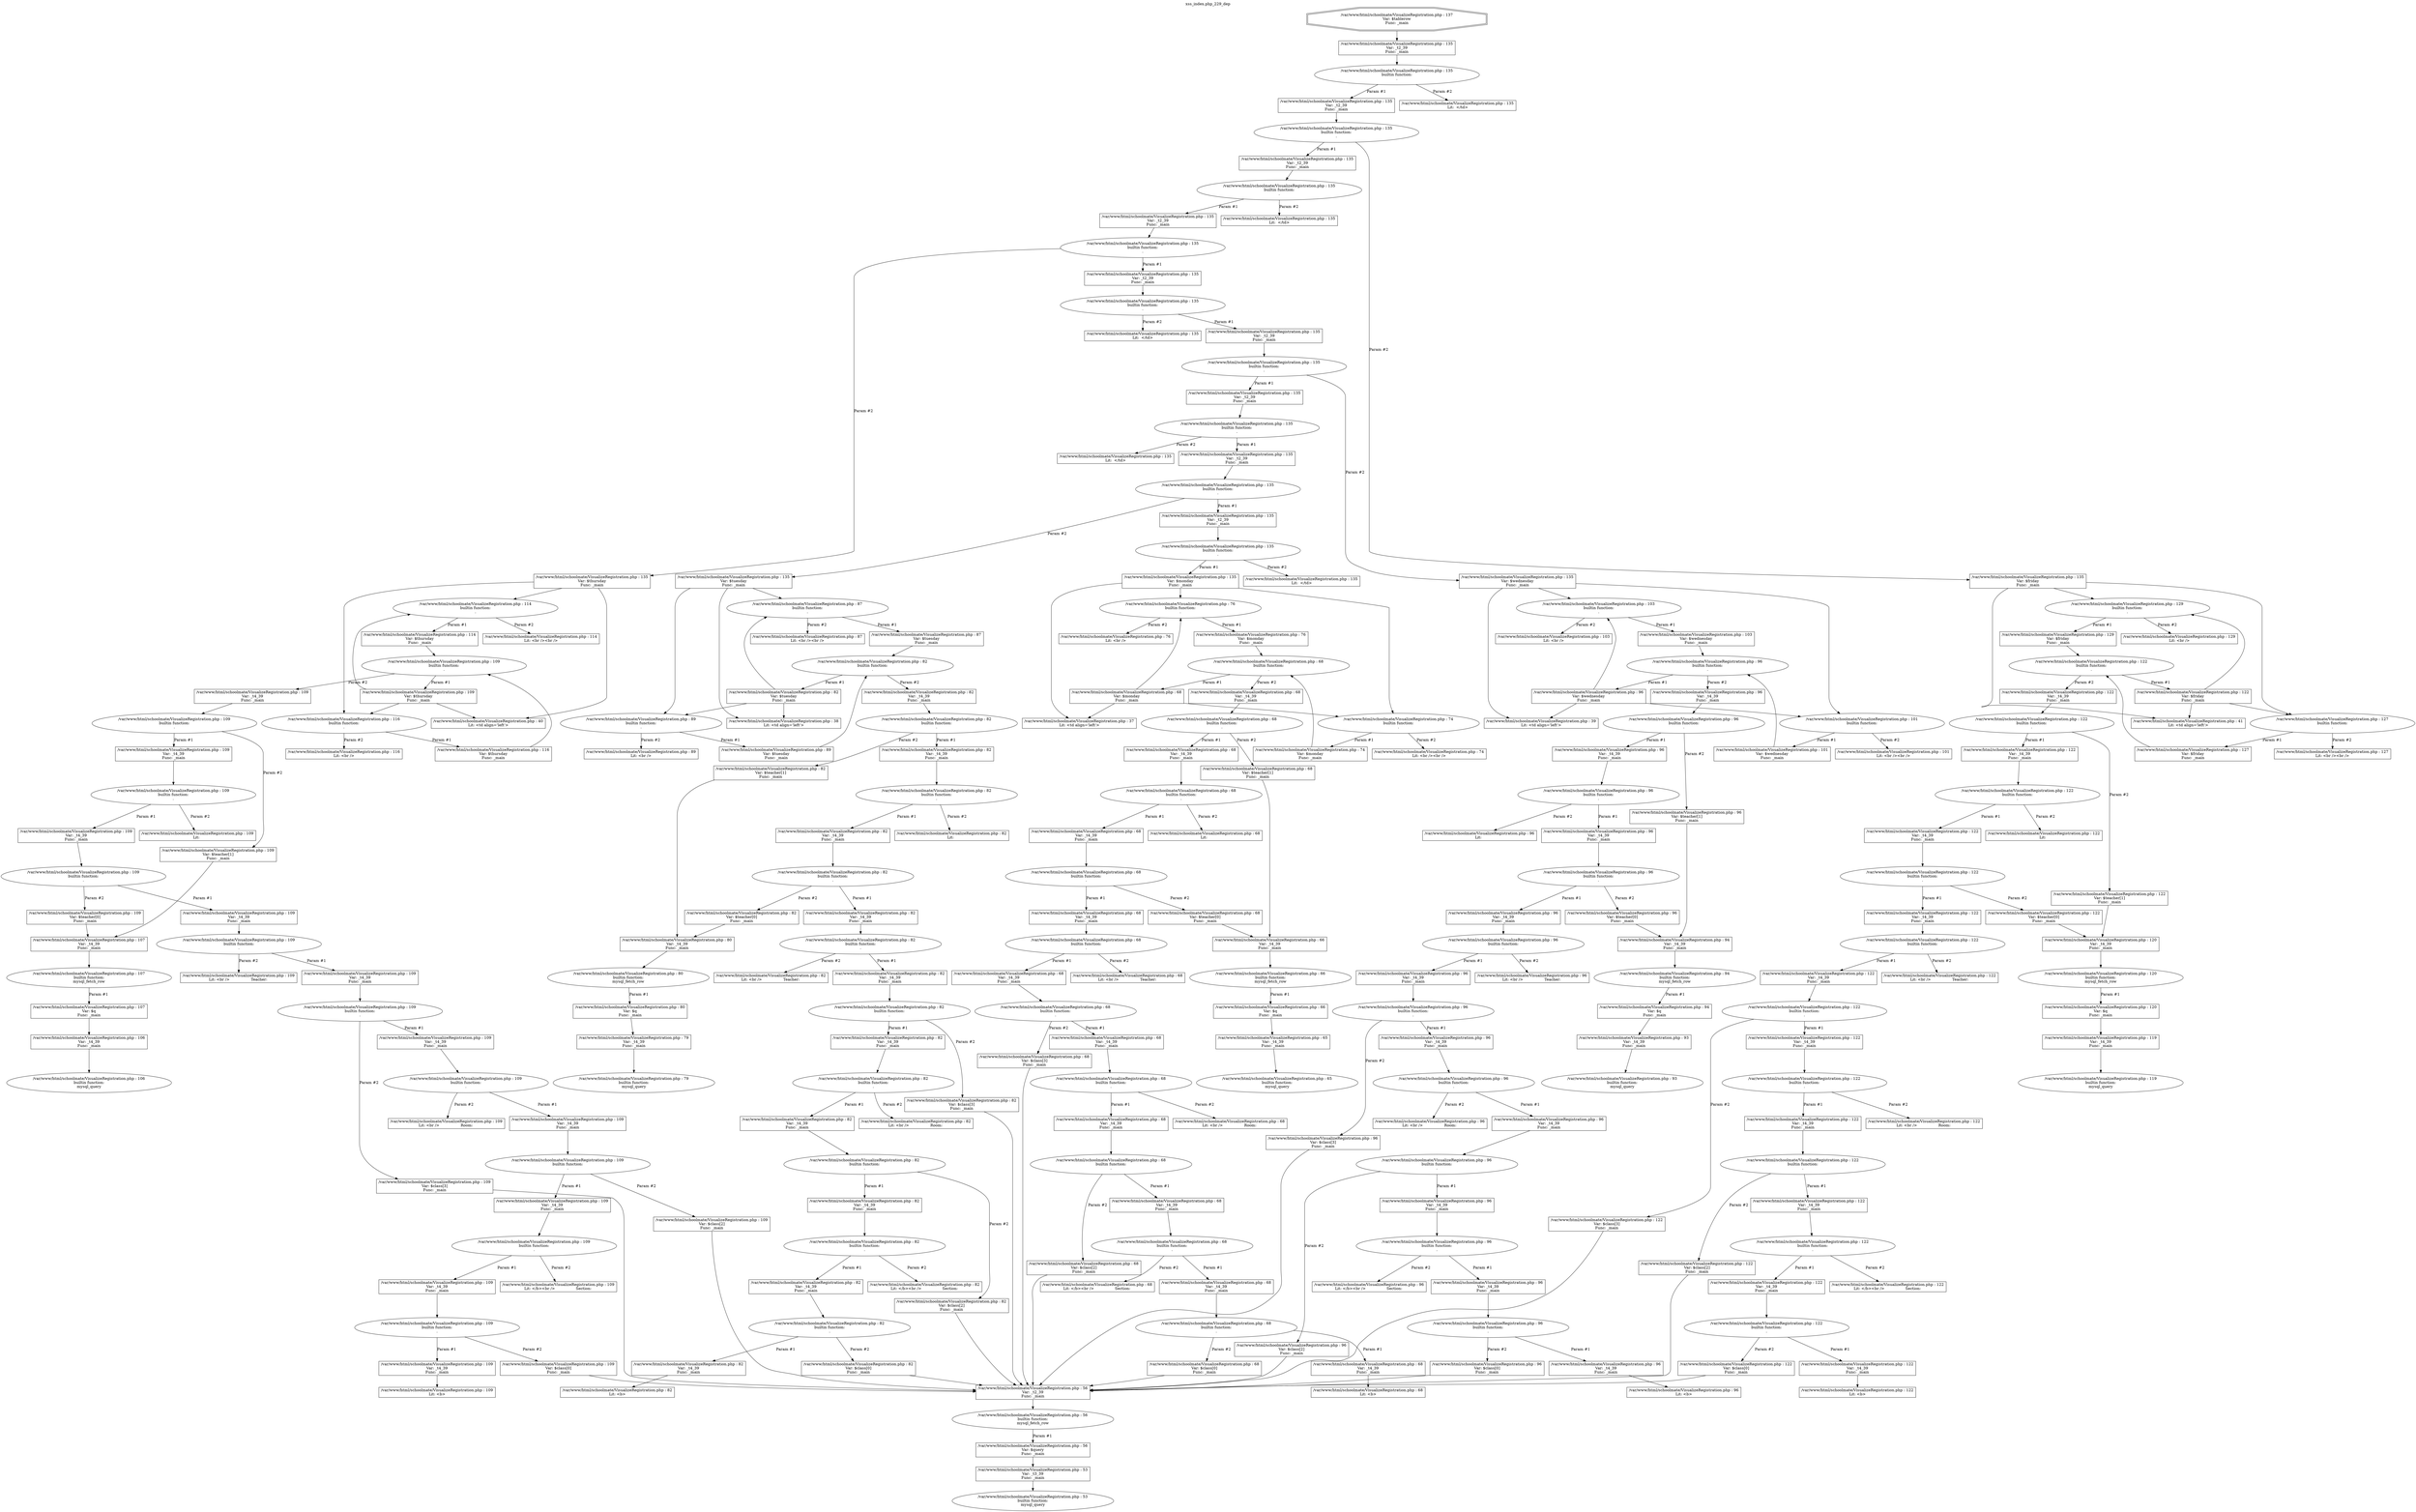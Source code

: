 digraph cfg {
  label="xss_index.php_229_dep";
  labelloc=t;
  n1 [shape=doubleoctagon, label="/var/www/html/schoolmate/VisualizeRegistration.php : 137\nVar: $tablerow\nFunc: _main\n"];
  n2 [shape=box, label="/var/www/html/schoolmate/VisualizeRegistration.php : 135\nVar: _t2_39\nFunc: _main\n"];
  n3 [shape=ellipse, label="/var/www/html/schoolmate/VisualizeRegistration.php : 135\nbuiltin function:\n.\n"];
  n4 [shape=box, label="/var/www/html/schoolmate/VisualizeRegistration.php : 135\nVar: _t2_39\nFunc: _main\n"];
  n5 [shape=ellipse, label="/var/www/html/schoolmate/VisualizeRegistration.php : 135\nbuiltin function:\n.\n"];
  n6 [shape=box, label="/var/www/html/schoolmate/VisualizeRegistration.php : 135\nVar: _t2_39\nFunc: _main\n"];
  n7 [shape=ellipse, label="/var/www/html/schoolmate/VisualizeRegistration.php : 135\nbuiltin function:\n.\n"];
  n8 [shape=box, label="/var/www/html/schoolmate/VisualizeRegistration.php : 135\nVar: _t2_39\nFunc: _main\n"];
  n9 [shape=ellipse, label="/var/www/html/schoolmate/VisualizeRegistration.php : 135\nbuiltin function:\n.\n"];
  n10 [shape=box, label="/var/www/html/schoolmate/VisualizeRegistration.php : 135\nVar: _t2_39\nFunc: _main\n"];
  n11 [shape=ellipse, label="/var/www/html/schoolmate/VisualizeRegistration.php : 135\nbuiltin function:\n.\n"];
  n12 [shape=box, label="/var/www/html/schoolmate/VisualizeRegistration.php : 135\nVar: _t2_39\nFunc: _main\n"];
  n13 [shape=ellipse, label="/var/www/html/schoolmate/VisualizeRegistration.php : 135\nbuiltin function:\n.\n"];
  n14 [shape=box, label="/var/www/html/schoolmate/VisualizeRegistration.php : 135\nVar: _t2_39\nFunc: _main\n"];
  n15 [shape=ellipse, label="/var/www/html/schoolmate/VisualizeRegistration.php : 135\nbuiltin function:\n.\n"];
  n16 [shape=box, label="/var/www/html/schoolmate/VisualizeRegistration.php : 135\nVar: _t2_39\nFunc: _main\n"];
  n17 [shape=ellipse, label="/var/www/html/schoolmate/VisualizeRegistration.php : 135\nbuiltin function:\n.\n"];
  n18 [shape=box, label="/var/www/html/schoolmate/VisualizeRegistration.php : 135\nVar: _t2_39\nFunc: _main\n"];
  n19 [shape=ellipse, label="/var/www/html/schoolmate/VisualizeRegistration.php : 135\nbuiltin function:\n.\n"];
  n20 [shape=box, label="/var/www/html/schoolmate/VisualizeRegistration.php : 135\nVar: $monday\nFunc: _main\n"];
  n21 [shape=ellipse, label="/var/www/html/schoolmate/VisualizeRegistration.php : 76\nbuiltin function:\n.\n"];
  n22 [shape=box, label="/var/www/html/schoolmate/VisualizeRegistration.php : 76\nVar: $monday\nFunc: _main\n"];
  n23 [shape=ellipse, label="/var/www/html/schoolmate/VisualizeRegistration.php : 68\nbuiltin function:\n.\n"];
  n24 [shape=box, label="/var/www/html/schoolmate/VisualizeRegistration.php : 68\nVar: $monday\nFunc: _main\n"];
  n25 [shape=box, label="/var/www/html/schoolmate/VisualizeRegistration.php : 37\nLit: <td align='left'>\n"];
  n26 [shape=ellipse, label="/var/www/html/schoolmate/VisualizeRegistration.php : 74\nbuiltin function:\n.\n"];
  n27 [shape=box, label="/var/www/html/schoolmate/VisualizeRegistration.php : 74\nVar: $monday\nFunc: _main\n"];
  n28 [shape=box, label="/var/www/html/schoolmate/VisualizeRegistration.php : 74\nLit: <br /><br />\n"];
  n29 [shape=box, label="/var/www/html/schoolmate/VisualizeRegistration.php : 68\nVar: _t4_39\nFunc: _main\n"];
  n30 [shape=ellipse, label="/var/www/html/schoolmate/VisualizeRegistration.php : 68\nbuiltin function:\n.\n"];
  n31 [shape=box, label="/var/www/html/schoolmate/VisualizeRegistration.php : 68\nVar: _t4_39\nFunc: _main\n"];
  n32 [shape=ellipse, label="/var/www/html/schoolmate/VisualizeRegistration.php : 68\nbuiltin function:\n.\n"];
  n33 [shape=box, label="/var/www/html/schoolmate/VisualizeRegistration.php : 68\nVar: _t4_39\nFunc: _main\n"];
  n34 [shape=ellipse, label="/var/www/html/schoolmate/VisualizeRegistration.php : 68\nbuiltin function:\n.\n"];
  n35 [shape=box, label="/var/www/html/schoolmate/VisualizeRegistration.php : 68\nVar: _t4_39\nFunc: _main\n"];
  n36 [shape=ellipse, label="/var/www/html/schoolmate/VisualizeRegistration.php : 68\nbuiltin function:\n.\n"];
  n37 [shape=box, label="/var/www/html/schoolmate/VisualizeRegistration.php : 68\nVar: _t4_39\nFunc: _main\n"];
  n38 [shape=ellipse, label="/var/www/html/schoolmate/VisualizeRegistration.php : 68\nbuiltin function:\n.\n"];
  n39 [shape=box, label="/var/www/html/schoolmate/VisualizeRegistration.php : 68\nVar: _t4_39\nFunc: _main\n"];
  n40 [shape=ellipse, label="/var/www/html/schoolmate/VisualizeRegistration.php : 68\nbuiltin function:\n.\n"];
  n41 [shape=box, label="/var/www/html/schoolmate/VisualizeRegistration.php : 68\nVar: _t4_39\nFunc: _main\n"];
  n42 [shape=ellipse, label="/var/www/html/schoolmate/VisualizeRegistration.php : 68\nbuiltin function:\n.\n"];
  n43 [shape=box, label="/var/www/html/schoolmate/VisualizeRegistration.php : 68\nVar: _t4_39\nFunc: _main\n"];
  n44 [shape=ellipse, label="/var/www/html/schoolmate/VisualizeRegistration.php : 68\nbuiltin function:\n.\n"];
  n45 [shape=box, label="/var/www/html/schoolmate/VisualizeRegistration.php : 68\nVar: _t4_39\nFunc: _main\n"];
  n46 [shape=ellipse, label="/var/www/html/schoolmate/VisualizeRegistration.php : 68\nbuiltin function:\n.\n"];
  n47 [shape=box, label="/var/www/html/schoolmate/VisualizeRegistration.php : 68\nVar: _t4_39\nFunc: _main\n"];
  n48 [shape=box, label="/var/www/html/schoolmate/VisualizeRegistration.php : 68\nLit: <b>\n"];
  n49 [shape=box, label="/var/www/html/schoolmate/VisualizeRegistration.php : 68\nVar: $class[0]\nFunc: _main\n"];
  n50 [shape=box, label="/var/www/html/schoolmate/VisualizeRegistration.php : 56\nVar: _t2_39\nFunc: _main\n"];
  n51 [shape=ellipse, label="/var/www/html/schoolmate/VisualizeRegistration.php : 56\nbuiltin function:\nmysql_fetch_row\n"];
  n52 [shape=box, label="/var/www/html/schoolmate/VisualizeRegistration.php : 56\nVar: $query\nFunc: _main\n"];
  n53 [shape=box, label="/var/www/html/schoolmate/VisualizeRegistration.php : 53\nVar: _t3_39\nFunc: _main\n"];
  n54 [shape=ellipse, label="/var/www/html/schoolmate/VisualizeRegistration.php : 53\nbuiltin function:\nmysql_query\n"];
  n55 [shape=box, label="/var/www/html/schoolmate/VisualizeRegistration.php : 68\nLit: </b><br />		   Section: \n"];
  n56 [shape=box, label="/var/www/html/schoolmate/VisualizeRegistration.php : 68\nVar: $class[2]\nFunc: _main\n"];
  n57 [shape=box, label="/var/www/html/schoolmate/VisualizeRegistration.php : 68\nLit: <br />		   Room: \n"];
  n58 [shape=box, label="/var/www/html/schoolmate/VisualizeRegistration.php : 68\nVar: $class[3]\nFunc: _main\n"];
  n59 [shape=box, label="/var/www/html/schoolmate/VisualizeRegistration.php : 68\nLit: <br />		   Teacher: \n"];
  n60 [shape=box, label="/var/www/html/schoolmate/VisualizeRegistration.php : 68\nVar: $teacher[0]\nFunc: _main\n"];
  n61 [shape=box, label="/var/www/html/schoolmate/VisualizeRegistration.php : 66\nVar: _t4_39\nFunc: _main\n"];
  n62 [shape=ellipse, label="/var/www/html/schoolmate/VisualizeRegistration.php : 66\nbuiltin function:\nmysql_fetch_row\n"];
  n63 [shape=box, label="/var/www/html/schoolmate/VisualizeRegistration.php : 66\nVar: $q\nFunc: _main\n"];
  n64 [shape=box, label="/var/www/html/schoolmate/VisualizeRegistration.php : 65\nVar: _t4_39\nFunc: _main\n"];
  n65 [shape=ellipse, label="/var/www/html/schoolmate/VisualizeRegistration.php : 65\nbuiltin function:\nmysql_query\n"];
  n66 [shape=box, label="/var/www/html/schoolmate/VisualizeRegistration.php : 68\nLit:  \n"];
  n67 [shape=box, label="/var/www/html/schoolmate/VisualizeRegistration.php : 68\nVar: $teacher[1]\nFunc: _main\n"];
  n68 [shape=box, label="/var/www/html/schoolmate/VisualizeRegistration.php : 76\nLit: <br />\n"];
  n69 [shape=box, label="/var/www/html/schoolmate/VisualizeRegistration.php : 135\nLit: &nbsp;</td>\n"];
  n70 [shape=box, label="/var/www/html/schoolmate/VisualizeRegistration.php : 135\nVar: $tuesday\nFunc: _main\n"];
  n71 [shape=box, label="/var/www/html/schoolmate/VisualizeRegistration.php : 38\nLit: <td align='left'>\n"];
  n72 [shape=ellipse, label="/var/www/html/schoolmate/VisualizeRegistration.php : 87\nbuiltin function:\n.\n"];
  n73 [shape=box, label="/var/www/html/schoolmate/VisualizeRegistration.php : 87\nVar: $tuesday\nFunc: _main\n"];
  n74 [shape=ellipse, label="/var/www/html/schoolmate/VisualizeRegistration.php : 82\nbuiltin function:\n.\n"];
  n75 [shape=box, label="/var/www/html/schoolmate/VisualizeRegistration.php : 82\nVar: $tuesday\nFunc: _main\n"];
  n76 [shape=ellipse, label="/var/www/html/schoolmate/VisualizeRegistration.php : 89\nbuiltin function:\n.\n"];
  n77 [shape=box, label="/var/www/html/schoolmate/VisualizeRegistration.php : 89\nVar: $tuesday\nFunc: _main\n"];
  n78 [shape=box, label="/var/www/html/schoolmate/VisualizeRegistration.php : 89\nLit: <br />\n"];
  n79 [shape=box, label="/var/www/html/schoolmate/VisualizeRegistration.php : 82\nVar: _t4_39\nFunc: _main\n"];
  n80 [shape=ellipse, label="/var/www/html/schoolmate/VisualizeRegistration.php : 82\nbuiltin function:\n.\n"];
  n81 [shape=box, label="/var/www/html/schoolmate/VisualizeRegistration.php : 82\nVar: _t4_39\nFunc: _main\n"];
  n82 [shape=ellipse, label="/var/www/html/schoolmate/VisualizeRegistration.php : 82\nbuiltin function:\n.\n"];
  n83 [shape=box, label="/var/www/html/schoolmate/VisualizeRegistration.php : 82\nVar: _t4_39\nFunc: _main\n"];
  n84 [shape=ellipse, label="/var/www/html/schoolmate/VisualizeRegistration.php : 82\nbuiltin function:\n.\n"];
  n85 [shape=box, label="/var/www/html/schoolmate/VisualizeRegistration.php : 82\nVar: _t4_39\nFunc: _main\n"];
  n86 [shape=ellipse, label="/var/www/html/schoolmate/VisualizeRegistration.php : 82\nbuiltin function:\n.\n"];
  n87 [shape=box, label="/var/www/html/schoolmate/VisualizeRegistration.php : 82\nVar: _t4_39\nFunc: _main\n"];
  n88 [shape=ellipse, label="/var/www/html/schoolmate/VisualizeRegistration.php : 82\nbuiltin function:\n.\n"];
  n89 [shape=box, label="/var/www/html/schoolmate/VisualizeRegistration.php : 82\nVar: _t4_39\nFunc: _main\n"];
  n90 [shape=ellipse, label="/var/www/html/schoolmate/VisualizeRegistration.php : 82\nbuiltin function:\n.\n"];
  n91 [shape=box, label="/var/www/html/schoolmate/VisualizeRegistration.php : 82\nVar: _t4_39\nFunc: _main\n"];
  n92 [shape=ellipse, label="/var/www/html/schoolmate/VisualizeRegistration.php : 82\nbuiltin function:\n.\n"];
  n93 [shape=box, label="/var/www/html/schoolmate/VisualizeRegistration.php : 82\nVar: _t4_39\nFunc: _main\n"];
  n94 [shape=ellipse, label="/var/www/html/schoolmate/VisualizeRegistration.php : 82\nbuiltin function:\n.\n"];
  n95 [shape=box, label="/var/www/html/schoolmate/VisualizeRegistration.php : 82\nVar: _t4_39\nFunc: _main\n"];
  n96 [shape=ellipse, label="/var/www/html/schoolmate/VisualizeRegistration.php : 82\nbuiltin function:\n.\n"];
  n97 [shape=box, label="/var/www/html/schoolmate/VisualizeRegistration.php : 82\nVar: _t4_39\nFunc: _main\n"];
  n98 [shape=box, label="/var/www/html/schoolmate/VisualizeRegistration.php : 82\nLit: <b>\n"];
  n99 [shape=box, label="/var/www/html/schoolmate/VisualizeRegistration.php : 82\nVar: $class[0]\nFunc: _main\n"];
  n100 [shape=box, label="/var/www/html/schoolmate/VisualizeRegistration.php : 82\nLit: </b><br />		   Section: \n"];
  n101 [shape=box, label="/var/www/html/schoolmate/VisualizeRegistration.php : 82\nVar: $class[2]\nFunc: _main\n"];
  n102 [shape=box, label="/var/www/html/schoolmate/VisualizeRegistration.php : 82\nLit: <br />		   Room: \n"];
  n103 [shape=box, label="/var/www/html/schoolmate/VisualizeRegistration.php : 82\nVar: $class[3]\nFunc: _main\n"];
  n104 [shape=box, label="/var/www/html/schoolmate/VisualizeRegistration.php : 82\nLit: <br />		   Teacher: \n"];
  n105 [shape=box, label="/var/www/html/schoolmate/VisualizeRegistration.php : 82\nVar: $teacher[0]\nFunc: _main\n"];
  n106 [shape=box, label="/var/www/html/schoolmate/VisualizeRegistration.php : 80\nVar: _t4_39\nFunc: _main\n"];
  n107 [shape=ellipse, label="/var/www/html/schoolmate/VisualizeRegistration.php : 80\nbuiltin function:\nmysql_fetch_row\n"];
  n108 [shape=box, label="/var/www/html/schoolmate/VisualizeRegistration.php : 80\nVar: $q\nFunc: _main\n"];
  n109 [shape=box, label="/var/www/html/schoolmate/VisualizeRegistration.php : 79\nVar: _t4_39\nFunc: _main\n"];
  n110 [shape=ellipse, label="/var/www/html/schoolmate/VisualizeRegistration.php : 79\nbuiltin function:\nmysql_query\n"];
  n111 [shape=box, label="/var/www/html/schoolmate/VisualizeRegistration.php : 82\nLit:  \n"];
  n112 [shape=box, label="/var/www/html/schoolmate/VisualizeRegistration.php : 82\nVar: $teacher[1]\nFunc: _main\n"];
  n113 [shape=box, label="/var/www/html/schoolmate/VisualizeRegistration.php : 87\nLit: <br /><br />\n"];
  n114 [shape=box, label="/var/www/html/schoolmate/VisualizeRegistration.php : 135\nLit: &nbsp;</td>\n"];
  n115 [shape=box, label="/var/www/html/schoolmate/VisualizeRegistration.php : 135\nVar: $wednesday\nFunc: _main\n"];
  n116 [shape=ellipse, label="/var/www/html/schoolmate/VisualizeRegistration.php : 103\nbuiltin function:\n.\n"];
  n117 [shape=box, label="/var/www/html/schoolmate/VisualizeRegistration.php : 103\nVar: $wednesday\nFunc: _main\n"];
  n118 [shape=ellipse, label="/var/www/html/schoolmate/VisualizeRegistration.php : 96\nbuiltin function:\n.\n"];
  n119 [shape=box, label="/var/www/html/schoolmate/VisualizeRegistration.php : 96\nVar: $wednesday\nFunc: _main\n"];
  n120 [shape=ellipse, label="/var/www/html/schoolmate/VisualizeRegistration.php : 101\nbuiltin function:\n.\n"];
  n121 [shape=box, label="/var/www/html/schoolmate/VisualizeRegistration.php : 101\nVar: $wednesday\nFunc: _main\n"];
  n122 [shape=box, label="/var/www/html/schoolmate/VisualizeRegistration.php : 101\nLit: <br /><br />\n"];
  n123 [shape=box, label="/var/www/html/schoolmate/VisualizeRegistration.php : 39\nLit: <td align='left'>\n"];
  n124 [shape=box, label="/var/www/html/schoolmate/VisualizeRegistration.php : 96\nVar: _t4_39\nFunc: _main\n"];
  n125 [shape=ellipse, label="/var/www/html/schoolmate/VisualizeRegistration.php : 96\nbuiltin function:\n.\n"];
  n126 [shape=box, label="/var/www/html/schoolmate/VisualizeRegistration.php : 96\nVar: _t4_39\nFunc: _main\n"];
  n127 [shape=ellipse, label="/var/www/html/schoolmate/VisualizeRegistration.php : 96\nbuiltin function:\n.\n"];
  n128 [shape=box, label="/var/www/html/schoolmate/VisualizeRegistration.php : 96\nVar: _t4_39\nFunc: _main\n"];
  n129 [shape=ellipse, label="/var/www/html/schoolmate/VisualizeRegistration.php : 96\nbuiltin function:\n.\n"];
  n130 [shape=box, label="/var/www/html/schoolmate/VisualizeRegistration.php : 96\nVar: _t4_39\nFunc: _main\n"];
  n131 [shape=ellipse, label="/var/www/html/schoolmate/VisualizeRegistration.php : 96\nbuiltin function:\n.\n"];
  n132 [shape=box, label="/var/www/html/schoolmate/VisualizeRegistration.php : 96\nVar: _t4_39\nFunc: _main\n"];
  n133 [shape=ellipse, label="/var/www/html/schoolmate/VisualizeRegistration.php : 96\nbuiltin function:\n.\n"];
  n134 [shape=box, label="/var/www/html/schoolmate/VisualizeRegistration.php : 96\nVar: _t4_39\nFunc: _main\n"];
  n135 [shape=ellipse, label="/var/www/html/schoolmate/VisualizeRegistration.php : 96\nbuiltin function:\n.\n"];
  n136 [shape=box, label="/var/www/html/schoolmate/VisualizeRegistration.php : 96\nVar: _t4_39\nFunc: _main\n"];
  n137 [shape=ellipse, label="/var/www/html/schoolmate/VisualizeRegistration.php : 96\nbuiltin function:\n.\n"];
  n138 [shape=box, label="/var/www/html/schoolmate/VisualizeRegistration.php : 96\nVar: _t4_39\nFunc: _main\n"];
  n139 [shape=ellipse, label="/var/www/html/schoolmate/VisualizeRegistration.php : 96\nbuiltin function:\n.\n"];
  n140 [shape=box, label="/var/www/html/schoolmate/VisualizeRegistration.php : 96\nVar: _t4_39\nFunc: _main\n"];
  n141 [shape=ellipse, label="/var/www/html/schoolmate/VisualizeRegistration.php : 96\nbuiltin function:\n.\n"];
  n142 [shape=box, label="/var/www/html/schoolmate/VisualizeRegistration.php : 96\nVar: _t4_39\nFunc: _main\n"];
  n143 [shape=box, label="/var/www/html/schoolmate/VisualizeRegistration.php : 96\nLit: <b>\n"];
  n144 [shape=box, label="/var/www/html/schoolmate/VisualizeRegistration.php : 96\nVar: $class[0]\nFunc: _main\n"];
  n145 [shape=box, label="/var/www/html/schoolmate/VisualizeRegistration.php : 96\nLit: </b><br />		   Section: \n"];
  n146 [shape=box, label="/var/www/html/schoolmate/VisualizeRegistration.php : 96\nVar: $class[2]\nFunc: _main\n"];
  n147 [shape=box, label="/var/www/html/schoolmate/VisualizeRegistration.php : 96\nLit: <br />		   Room: \n"];
  n148 [shape=box, label="/var/www/html/schoolmate/VisualizeRegistration.php : 96\nVar: $class[3]\nFunc: _main\n"];
  n149 [shape=box, label="/var/www/html/schoolmate/VisualizeRegistration.php : 96\nLit: <br />		   Teacher: \n"];
  n150 [shape=box, label="/var/www/html/schoolmate/VisualizeRegistration.php : 96\nVar: $teacher[0]\nFunc: _main\n"];
  n151 [shape=box, label="/var/www/html/schoolmate/VisualizeRegistration.php : 94\nVar: _t4_39\nFunc: _main\n"];
  n152 [shape=ellipse, label="/var/www/html/schoolmate/VisualizeRegistration.php : 94\nbuiltin function:\nmysql_fetch_row\n"];
  n153 [shape=box, label="/var/www/html/schoolmate/VisualizeRegistration.php : 94\nVar: $q\nFunc: _main\n"];
  n154 [shape=box, label="/var/www/html/schoolmate/VisualizeRegistration.php : 93\nVar: _t4_39\nFunc: _main\n"];
  n155 [shape=ellipse, label="/var/www/html/schoolmate/VisualizeRegistration.php : 93\nbuiltin function:\nmysql_query\n"];
  n156 [shape=box, label="/var/www/html/schoolmate/VisualizeRegistration.php : 96\nLit:  \n"];
  n157 [shape=box, label="/var/www/html/schoolmate/VisualizeRegistration.php : 96\nVar: $teacher[1]\nFunc: _main\n"];
  n158 [shape=box, label="/var/www/html/schoolmate/VisualizeRegistration.php : 103\nLit: <br />\n"];
  n159 [shape=box, label="/var/www/html/schoolmate/VisualizeRegistration.php : 135\nLit: &nbsp;</td>\n"];
  n160 [shape=box, label="/var/www/html/schoolmate/VisualizeRegistration.php : 135\nVar: $thursday\nFunc: _main\n"];
  n161 [shape=ellipse, label="/var/www/html/schoolmate/VisualizeRegistration.php : 114\nbuiltin function:\n.\n"];
  n162 [shape=box, label="/var/www/html/schoolmate/VisualizeRegistration.php : 114\nVar: $thursday\nFunc: _main\n"];
  n163 [shape=ellipse, label="/var/www/html/schoolmate/VisualizeRegistration.php : 109\nbuiltin function:\n.\n"];
  n164 [shape=box, label="/var/www/html/schoolmate/VisualizeRegistration.php : 109\nVar: $thursday\nFunc: _main\n"];
  n165 [shape=box, label="/var/www/html/schoolmate/VisualizeRegistration.php : 40\nLit: <td align='left'>\n"];
  n166 [shape=ellipse, label="/var/www/html/schoolmate/VisualizeRegistration.php : 116\nbuiltin function:\n.\n"];
  n167 [shape=box, label="/var/www/html/schoolmate/VisualizeRegistration.php : 116\nVar: $thursday\nFunc: _main\n"];
  n168 [shape=box, label="/var/www/html/schoolmate/VisualizeRegistration.php : 116\nLit: <br />\n"];
  n169 [shape=box, label="/var/www/html/schoolmate/VisualizeRegistration.php : 109\nVar: _t4_39\nFunc: _main\n"];
  n170 [shape=ellipse, label="/var/www/html/schoolmate/VisualizeRegistration.php : 109\nbuiltin function:\n.\n"];
  n171 [shape=box, label="/var/www/html/schoolmate/VisualizeRegistration.php : 109\nVar: _t4_39\nFunc: _main\n"];
  n172 [shape=ellipse, label="/var/www/html/schoolmate/VisualizeRegistration.php : 109\nbuiltin function:\n.\n"];
  n173 [shape=box, label="/var/www/html/schoolmate/VisualizeRegistration.php : 109\nVar: _t4_39\nFunc: _main\n"];
  n174 [shape=ellipse, label="/var/www/html/schoolmate/VisualizeRegistration.php : 109\nbuiltin function:\n.\n"];
  n175 [shape=box, label="/var/www/html/schoolmate/VisualizeRegistration.php : 109\nVar: _t4_39\nFunc: _main\n"];
  n176 [shape=ellipse, label="/var/www/html/schoolmate/VisualizeRegistration.php : 109\nbuiltin function:\n.\n"];
  n177 [shape=box, label="/var/www/html/schoolmate/VisualizeRegistration.php : 109\nVar: _t4_39\nFunc: _main\n"];
  n178 [shape=ellipse, label="/var/www/html/schoolmate/VisualizeRegistration.php : 109\nbuiltin function:\n.\n"];
  n179 [shape=box, label="/var/www/html/schoolmate/VisualizeRegistration.php : 109\nVar: _t4_39\nFunc: _main\n"];
  n180 [shape=ellipse, label="/var/www/html/schoolmate/VisualizeRegistration.php : 109\nbuiltin function:\n.\n"];
  n181 [shape=box, label="/var/www/html/schoolmate/VisualizeRegistration.php : 109\nVar: _t4_39\nFunc: _main\n"];
  n182 [shape=ellipse, label="/var/www/html/schoolmate/VisualizeRegistration.php : 109\nbuiltin function:\n.\n"];
  n183 [shape=box, label="/var/www/html/schoolmate/VisualizeRegistration.php : 109\nVar: _t4_39\nFunc: _main\n"];
  n184 [shape=ellipse, label="/var/www/html/schoolmate/VisualizeRegistration.php : 109\nbuiltin function:\n.\n"];
  n185 [shape=box, label="/var/www/html/schoolmate/VisualizeRegistration.php : 109\nVar: _t4_39\nFunc: _main\n"];
  n186 [shape=ellipse, label="/var/www/html/schoolmate/VisualizeRegistration.php : 109\nbuiltin function:\n.\n"];
  n187 [shape=box, label="/var/www/html/schoolmate/VisualizeRegistration.php : 109\nVar: _t4_39\nFunc: _main\n"];
  n188 [shape=box, label="/var/www/html/schoolmate/VisualizeRegistration.php : 109\nLit: <b>\n"];
  n189 [shape=box, label="/var/www/html/schoolmate/VisualizeRegistration.php : 109\nVar: $class[0]\nFunc: _main\n"];
  n190 [shape=box, label="/var/www/html/schoolmate/VisualizeRegistration.php : 109\nLit: </b><br />		   Section: \n"];
  n191 [shape=box, label="/var/www/html/schoolmate/VisualizeRegistration.php : 109\nVar: $class[2]\nFunc: _main\n"];
  n192 [shape=box, label="/var/www/html/schoolmate/VisualizeRegistration.php : 109\nLit: <br />		   Room: \n"];
  n193 [shape=box, label="/var/www/html/schoolmate/VisualizeRegistration.php : 109\nVar: $class[3]\nFunc: _main\n"];
  n194 [shape=box, label="/var/www/html/schoolmate/VisualizeRegistration.php : 109\nLit: <br />		   Teacher: \n"];
  n195 [shape=box, label="/var/www/html/schoolmate/VisualizeRegistration.php : 109\nVar: $teacher[0]\nFunc: _main\n"];
  n196 [shape=box, label="/var/www/html/schoolmate/VisualizeRegistration.php : 107\nVar: _t4_39\nFunc: _main\n"];
  n197 [shape=ellipse, label="/var/www/html/schoolmate/VisualizeRegistration.php : 107\nbuiltin function:\nmysql_fetch_row\n"];
  n198 [shape=box, label="/var/www/html/schoolmate/VisualizeRegistration.php : 107\nVar: $q\nFunc: _main\n"];
  n199 [shape=box, label="/var/www/html/schoolmate/VisualizeRegistration.php : 106\nVar: _t4_39\nFunc: _main\n"];
  n200 [shape=ellipse, label="/var/www/html/schoolmate/VisualizeRegistration.php : 106\nbuiltin function:\nmysql_query\n"];
  n201 [shape=box, label="/var/www/html/schoolmate/VisualizeRegistration.php : 109\nLit:  \n"];
  n202 [shape=box, label="/var/www/html/schoolmate/VisualizeRegistration.php : 109\nVar: $teacher[1]\nFunc: _main\n"];
  n203 [shape=box, label="/var/www/html/schoolmate/VisualizeRegistration.php : 114\nLit: <br /><br />\n"];
  n204 [shape=box, label="/var/www/html/schoolmate/VisualizeRegistration.php : 135\nLit: &nbsp;</td>\n"];
  n205 [shape=box, label="/var/www/html/schoolmate/VisualizeRegistration.php : 135\nVar: $friday\nFunc: _main\n"];
  n206 [shape=box, label="/var/www/html/schoolmate/VisualizeRegistration.php : 41\nLit: <td align='left'>\n"];
  n207 [shape=ellipse, label="/var/www/html/schoolmate/VisualizeRegistration.php : 129\nbuiltin function:\n.\n"];
  n208 [shape=box, label="/var/www/html/schoolmate/VisualizeRegistration.php : 129\nVar: $friday\nFunc: _main\n"];
  n209 [shape=ellipse, label="/var/www/html/schoolmate/VisualizeRegistration.php : 122\nbuiltin function:\n.\n"];
  n210 [shape=box, label="/var/www/html/schoolmate/VisualizeRegistration.php : 122\nVar: $friday\nFunc: _main\n"];
  n211 [shape=ellipse, label="/var/www/html/schoolmate/VisualizeRegistration.php : 127\nbuiltin function:\n.\n"];
  n212 [shape=box, label="/var/www/html/schoolmate/VisualizeRegistration.php : 127\nVar: $friday\nFunc: _main\n"];
  n213 [shape=box, label="/var/www/html/schoolmate/VisualizeRegistration.php : 127\nLit: <br /><br />\n"];
  n214 [shape=box, label="/var/www/html/schoolmate/VisualizeRegistration.php : 122\nVar: _t4_39\nFunc: _main\n"];
  n215 [shape=ellipse, label="/var/www/html/schoolmate/VisualizeRegistration.php : 122\nbuiltin function:\n.\n"];
  n216 [shape=box, label="/var/www/html/schoolmate/VisualizeRegistration.php : 122\nVar: _t4_39\nFunc: _main\n"];
  n217 [shape=ellipse, label="/var/www/html/schoolmate/VisualizeRegistration.php : 122\nbuiltin function:\n.\n"];
  n218 [shape=box, label="/var/www/html/schoolmate/VisualizeRegistration.php : 122\nVar: _t4_39\nFunc: _main\n"];
  n219 [shape=ellipse, label="/var/www/html/schoolmate/VisualizeRegistration.php : 122\nbuiltin function:\n.\n"];
  n220 [shape=box, label="/var/www/html/schoolmate/VisualizeRegistration.php : 122\nVar: _t4_39\nFunc: _main\n"];
  n221 [shape=ellipse, label="/var/www/html/schoolmate/VisualizeRegistration.php : 122\nbuiltin function:\n.\n"];
  n222 [shape=box, label="/var/www/html/schoolmate/VisualizeRegistration.php : 122\nVar: _t4_39\nFunc: _main\n"];
  n223 [shape=ellipse, label="/var/www/html/schoolmate/VisualizeRegistration.php : 122\nbuiltin function:\n.\n"];
  n224 [shape=box, label="/var/www/html/schoolmate/VisualizeRegistration.php : 122\nVar: _t4_39\nFunc: _main\n"];
  n225 [shape=ellipse, label="/var/www/html/schoolmate/VisualizeRegistration.php : 122\nbuiltin function:\n.\n"];
  n226 [shape=box, label="/var/www/html/schoolmate/VisualizeRegistration.php : 122\nVar: _t4_39\nFunc: _main\n"];
  n227 [shape=ellipse, label="/var/www/html/schoolmate/VisualizeRegistration.php : 122\nbuiltin function:\n.\n"];
  n228 [shape=box, label="/var/www/html/schoolmate/VisualizeRegistration.php : 122\nVar: _t4_39\nFunc: _main\n"];
  n229 [shape=ellipse, label="/var/www/html/schoolmate/VisualizeRegistration.php : 122\nbuiltin function:\n.\n"];
  n230 [shape=box, label="/var/www/html/schoolmate/VisualizeRegistration.php : 122\nVar: _t4_39\nFunc: _main\n"];
  n231 [shape=ellipse, label="/var/www/html/schoolmate/VisualizeRegistration.php : 122\nbuiltin function:\n.\n"];
  n232 [shape=box, label="/var/www/html/schoolmate/VisualizeRegistration.php : 122\nVar: _t4_39\nFunc: _main\n"];
  n233 [shape=box, label="/var/www/html/schoolmate/VisualizeRegistration.php : 122\nLit: <b>\n"];
  n234 [shape=box, label="/var/www/html/schoolmate/VisualizeRegistration.php : 122\nVar: $class[0]\nFunc: _main\n"];
  n235 [shape=box, label="/var/www/html/schoolmate/VisualizeRegistration.php : 122\nLit: </b><br />		   Section: \n"];
  n236 [shape=box, label="/var/www/html/schoolmate/VisualizeRegistration.php : 122\nVar: $class[2]\nFunc: _main\n"];
  n237 [shape=box, label="/var/www/html/schoolmate/VisualizeRegistration.php : 122\nLit: <br />		   Room: \n"];
  n238 [shape=box, label="/var/www/html/schoolmate/VisualizeRegistration.php : 122\nVar: $class[3]\nFunc: _main\n"];
  n239 [shape=box, label="/var/www/html/schoolmate/VisualizeRegistration.php : 122\nLit: <br />		   Teacher: \n"];
  n240 [shape=box, label="/var/www/html/schoolmate/VisualizeRegistration.php : 122\nVar: $teacher[0]\nFunc: _main\n"];
  n241 [shape=box, label="/var/www/html/schoolmate/VisualizeRegistration.php : 120\nVar: _t4_39\nFunc: _main\n"];
  n242 [shape=ellipse, label="/var/www/html/schoolmate/VisualizeRegistration.php : 120\nbuiltin function:\nmysql_fetch_row\n"];
  n243 [shape=box, label="/var/www/html/schoolmate/VisualizeRegistration.php : 120\nVar: $q\nFunc: _main\n"];
  n244 [shape=box, label="/var/www/html/schoolmate/VisualizeRegistration.php : 119\nVar: _t4_39\nFunc: _main\n"];
  n245 [shape=ellipse, label="/var/www/html/schoolmate/VisualizeRegistration.php : 119\nbuiltin function:\nmysql_query\n"];
  n246 [shape=box, label="/var/www/html/schoolmate/VisualizeRegistration.php : 122\nLit:  \n"];
  n247 [shape=box, label="/var/www/html/schoolmate/VisualizeRegistration.php : 122\nVar: $teacher[1]\nFunc: _main\n"];
  n248 [shape=box, label="/var/www/html/schoolmate/VisualizeRegistration.php : 129\nLit: <br />\n"];
  n249 [shape=box, label="/var/www/html/schoolmate/VisualizeRegistration.php : 135\nLit: &nbsp;</td>\n"];
  n2 -> n3;
  n4 -> n5;
  n6 -> n7;
  n8 -> n9;
  n10 -> n11;
  n12 -> n13;
  n14 -> n15;
  n16 -> n17;
  n18 -> n19;
  n20 -> n21;
  n20 -> n25;
  n20 -> n26;
  n22 -> n23;
  n24 -> n21;
  n24 -> n25;
  n24 -> n26;
  n27 -> n23;
  n26 -> n27[label="Param #1"];
  n26 -> n28[label="Param #2"];
  n23 -> n24[label="Param #1"];
  n23 -> n29[label="Param #2"];
  n29 -> n30;
  n31 -> n32;
  n33 -> n34;
  n35 -> n36;
  n37 -> n38;
  n39 -> n40;
  n41 -> n42;
  n43 -> n44;
  n45 -> n46;
  n47 -> n48;
  n46 -> n47[label="Param #1"];
  n46 -> n49[label="Param #2"];
  n50 -> n51;
  n53 -> n54;
  n52 -> n53;
  n51 -> n52[label="Param #1"];
  n49 -> n50;
  n44 -> n45[label="Param #1"];
  n44 -> n55[label="Param #2"];
  n42 -> n43[label="Param #1"];
  n42 -> n56[label="Param #2"];
  n56 -> n50;
  n40 -> n41[label="Param #1"];
  n40 -> n57[label="Param #2"];
  n38 -> n39[label="Param #1"];
  n38 -> n58[label="Param #2"];
  n58 -> n50;
  n36 -> n37[label="Param #1"];
  n36 -> n59[label="Param #2"];
  n34 -> n35[label="Param #1"];
  n34 -> n60[label="Param #2"];
  n61 -> n62;
  n64 -> n65;
  n63 -> n64;
  n62 -> n63[label="Param #1"];
  n60 -> n61;
  n32 -> n33[label="Param #1"];
  n32 -> n66[label="Param #2"];
  n30 -> n31[label="Param #1"];
  n30 -> n67[label="Param #2"];
  n67 -> n61;
  n21 -> n22[label="Param #1"];
  n21 -> n68[label="Param #2"];
  n19 -> n20[label="Param #1"];
  n19 -> n69[label="Param #2"];
  n17 -> n18[label="Param #1"];
  n17 -> n70[label="Param #2"];
  n70 -> n71;
  n70 -> n72;
  n70 -> n76;
  n73 -> n74;
  n75 -> n71;
  n75 -> n72;
  n75 -> n76;
  n77 -> n74;
  n76 -> n77[label="Param #1"];
  n76 -> n78[label="Param #2"];
  n74 -> n75[label="Param #1"];
  n74 -> n79[label="Param #2"];
  n79 -> n80;
  n81 -> n82;
  n83 -> n84;
  n85 -> n86;
  n87 -> n88;
  n89 -> n90;
  n91 -> n92;
  n93 -> n94;
  n95 -> n96;
  n97 -> n98;
  n96 -> n97[label="Param #1"];
  n96 -> n99[label="Param #2"];
  n99 -> n50;
  n94 -> n95[label="Param #1"];
  n94 -> n100[label="Param #2"];
  n92 -> n93[label="Param #1"];
  n92 -> n101[label="Param #2"];
  n101 -> n50;
  n90 -> n91[label="Param #1"];
  n90 -> n102[label="Param #2"];
  n88 -> n89[label="Param #1"];
  n88 -> n103[label="Param #2"];
  n103 -> n50;
  n86 -> n87[label="Param #1"];
  n86 -> n104[label="Param #2"];
  n84 -> n85[label="Param #1"];
  n84 -> n105[label="Param #2"];
  n106 -> n107;
  n109 -> n110;
  n108 -> n109;
  n107 -> n108[label="Param #1"];
  n105 -> n106;
  n82 -> n83[label="Param #1"];
  n82 -> n111[label="Param #2"];
  n80 -> n81[label="Param #1"];
  n80 -> n112[label="Param #2"];
  n112 -> n106;
  n72 -> n73[label="Param #1"];
  n72 -> n113[label="Param #2"];
  n15 -> n16[label="Param #1"];
  n15 -> n114[label="Param #2"];
  n13 -> n14[label="Param #1"];
  n13 -> n115[label="Param #2"];
  n115 -> n116;
  n115 -> n120;
  n115 -> n123;
  n117 -> n118;
  n119 -> n116;
  n119 -> n120;
  n119 -> n123;
  n121 -> n118;
  n120 -> n121[label="Param #1"];
  n120 -> n122[label="Param #2"];
  n118 -> n119[label="Param #1"];
  n118 -> n124[label="Param #2"];
  n124 -> n125;
  n126 -> n127;
  n128 -> n129;
  n130 -> n131;
  n132 -> n133;
  n134 -> n135;
  n136 -> n137;
  n138 -> n139;
  n140 -> n141;
  n142 -> n143;
  n141 -> n142[label="Param #1"];
  n141 -> n144[label="Param #2"];
  n144 -> n50;
  n139 -> n140[label="Param #1"];
  n139 -> n145[label="Param #2"];
  n137 -> n138[label="Param #1"];
  n137 -> n146[label="Param #2"];
  n146 -> n50;
  n135 -> n136[label="Param #1"];
  n135 -> n147[label="Param #2"];
  n133 -> n134[label="Param #1"];
  n133 -> n148[label="Param #2"];
  n148 -> n50;
  n131 -> n132[label="Param #1"];
  n131 -> n149[label="Param #2"];
  n129 -> n130[label="Param #1"];
  n129 -> n150[label="Param #2"];
  n151 -> n152;
  n154 -> n155;
  n153 -> n154;
  n152 -> n153[label="Param #1"];
  n150 -> n151;
  n127 -> n128[label="Param #1"];
  n127 -> n156[label="Param #2"];
  n125 -> n126[label="Param #1"];
  n125 -> n157[label="Param #2"];
  n157 -> n151;
  n116 -> n117[label="Param #1"];
  n116 -> n158[label="Param #2"];
  n11 -> n12[label="Param #1"];
  n11 -> n159[label="Param #2"];
  n9 -> n10[label="Param #1"];
  n9 -> n160[label="Param #2"];
  n160 -> n161;
  n160 -> n165;
  n160 -> n166;
  n162 -> n163;
  n164 -> n161;
  n164 -> n165;
  n164 -> n166;
  n167 -> n163;
  n166 -> n167[label="Param #1"];
  n166 -> n168[label="Param #2"];
  n163 -> n164[label="Param #1"];
  n163 -> n169[label="Param #2"];
  n169 -> n170;
  n171 -> n172;
  n173 -> n174;
  n175 -> n176;
  n177 -> n178;
  n179 -> n180;
  n181 -> n182;
  n183 -> n184;
  n185 -> n186;
  n187 -> n188;
  n186 -> n187[label="Param #1"];
  n186 -> n189[label="Param #2"];
  n189 -> n50;
  n184 -> n185[label="Param #1"];
  n184 -> n190[label="Param #2"];
  n182 -> n183[label="Param #1"];
  n182 -> n191[label="Param #2"];
  n191 -> n50;
  n180 -> n181[label="Param #1"];
  n180 -> n192[label="Param #2"];
  n178 -> n179[label="Param #1"];
  n178 -> n193[label="Param #2"];
  n193 -> n50;
  n176 -> n177[label="Param #1"];
  n176 -> n194[label="Param #2"];
  n174 -> n175[label="Param #1"];
  n174 -> n195[label="Param #2"];
  n196 -> n197;
  n199 -> n200;
  n198 -> n199;
  n197 -> n198[label="Param #1"];
  n195 -> n196;
  n172 -> n173[label="Param #1"];
  n172 -> n201[label="Param #2"];
  n170 -> n171[label="Param #1"];
  n170 -> n202[label="Param #2"];
  n202 -> n196;
  n161 -> n162[label="Param #1"];
  n161 -> n203[label="Param #2"];
  n7 -> n8[label="Param #1"];
  n7 -> n204[label="Param #2"];
  n5 -> n6[label="Param #1"];
  n5 -> n205[label="Param #2"];
  n205 -> n206;
  n205 -> n207;
  n205 -> n211;
  n208 -> n209;
  n210 -> n206;
  n210 -> n207;
  n210 -> n211;
  n212 -> n209;
  n211 -> n212[label="Param #1"];
  n211 -> n213[label="Param #2"];
  n209 -> n210[label="Param #1"];
  n209 -> n214[label="Param #2"];
  n214 -> n215;
  n216 -> n217;
  n218 -> n219;
  n220 -> n221;
  n222 -> n223;
  n224 -> n225;
  n226 -> n227;
  n228 -> n229;
  n230 -> n231;
  n232 -> n233;
  n231 -> n232[label="Param #1"];
  n231 -> n234[label="Param #2"];
  n234 -> n50;
  n229 -> n230[label="Param #1"];
  n229 -> n235[label="Param #2"];
  n227 -> n228[label="Param #1"];
  n227 -> n236[label="Param #2"];
  n236 -> n50;
  n225 -> n226[label="Param #1"];
  n225 -> n237[label="Param #2"];
  n223 -> n224[label="Param #1"];
  n223 -> n238[label="Param #2"];
  n238 -> n50;
  n221 -> n222[label="Param #1"];
  n221 -> n239[label="Param #2"];
  n219 -> n220[label="Param #1"];
  n219 -> n240[label="Param #2"];
  n241 -> n242;
  n244 -> n245;
  n243 -> n244;
  n242 -> n243[label="Param #1"];
  n240 -> n241;
  n217 -> n218[label="Param #1"];
  n217 -> n246[label="Param #2"];
  n215 -> n216[label="Param #1"];
  n215 -> n247[label="Param #2"];
  n247 -> n241;
  n207 -> n208[label="Param #1"];
  n207 -> n248[label="Param #2"];
  n3 -> n4[label="Param #1"];
  n3 -> n249[label="Param #2"];
  n1 -> n2;
}
